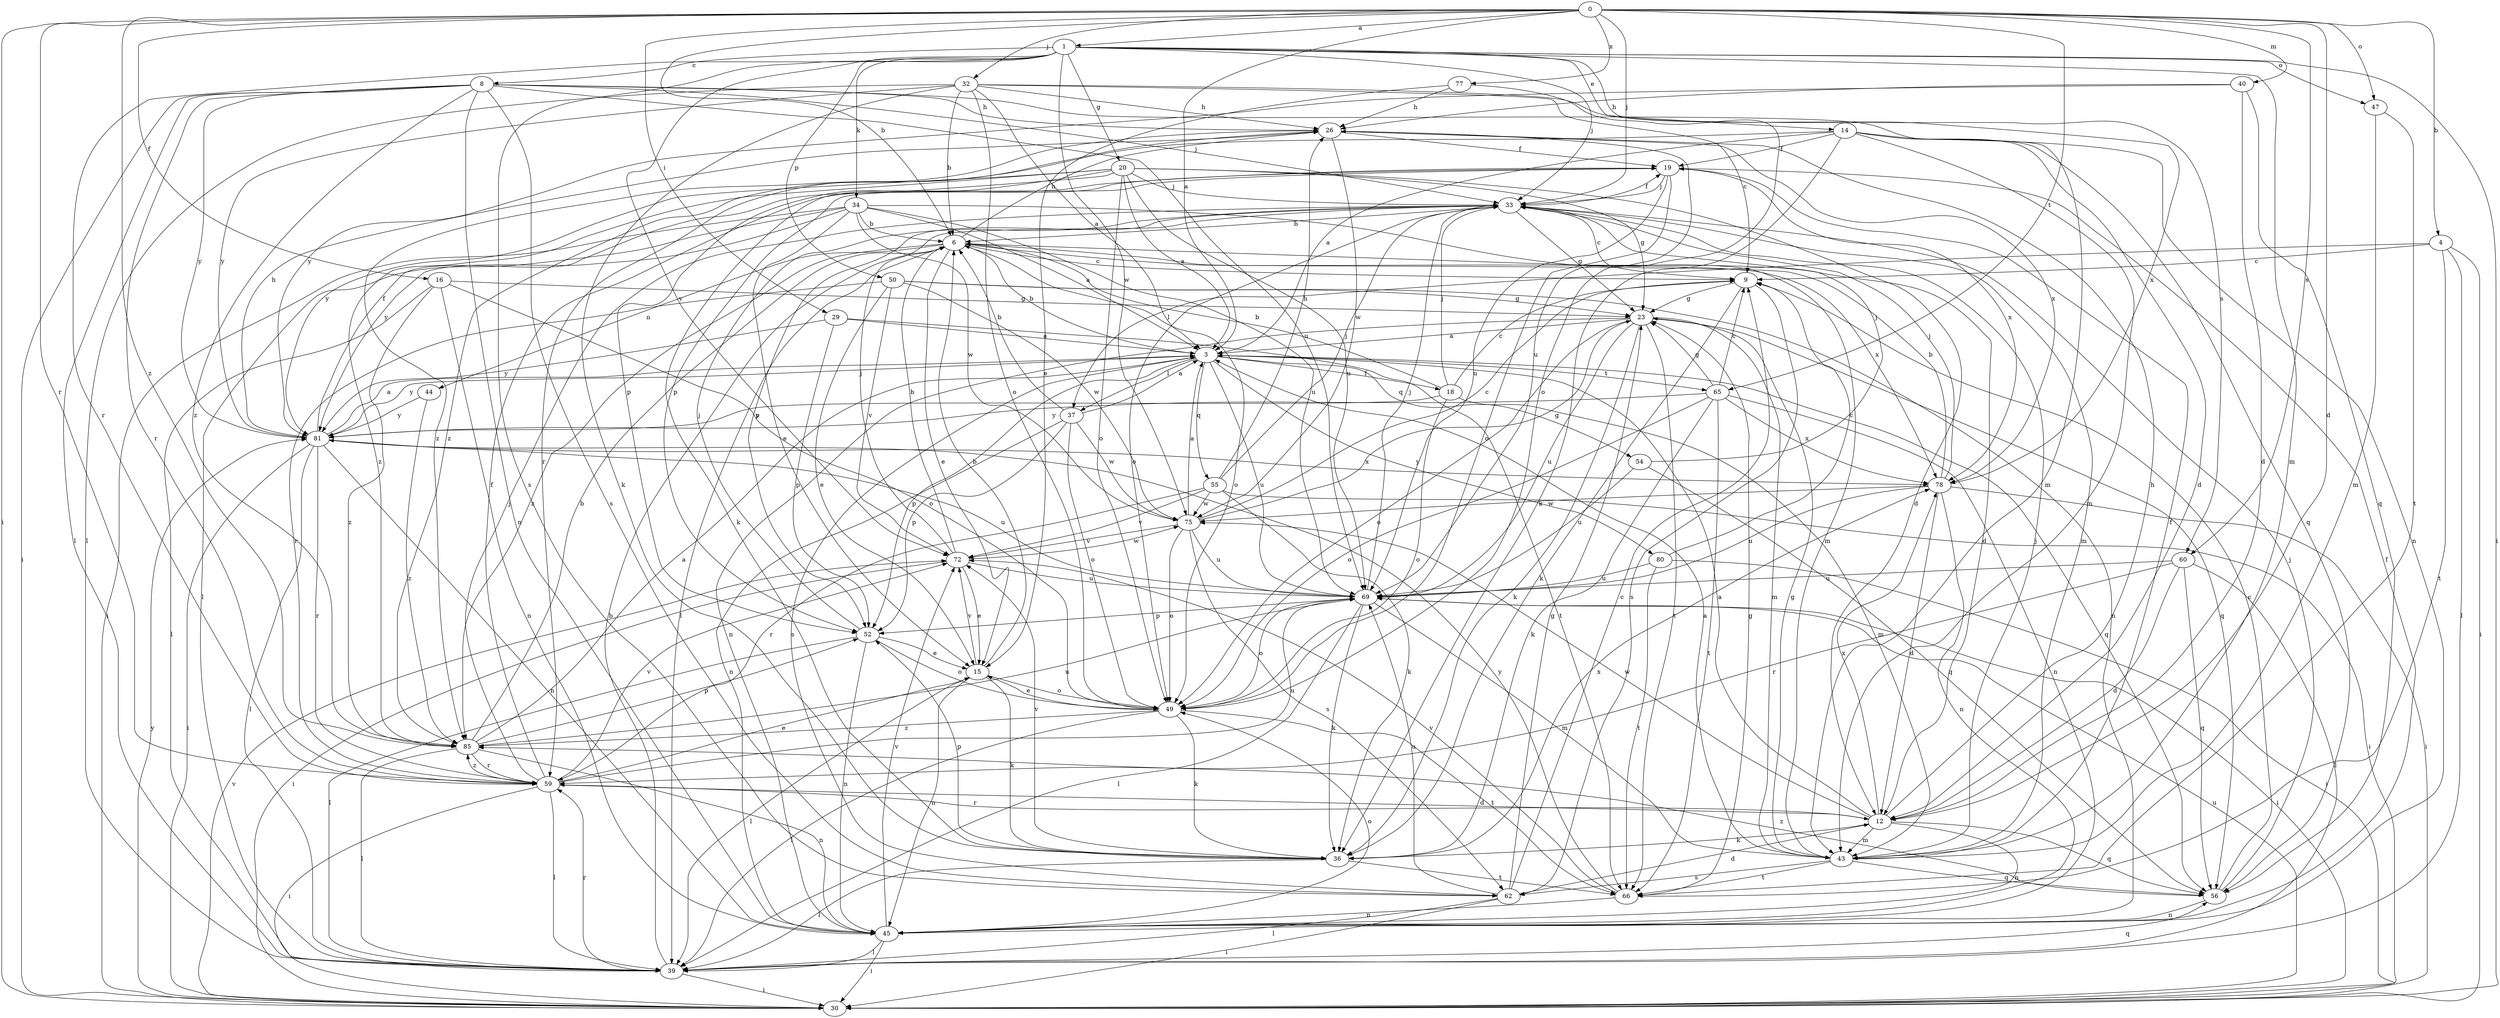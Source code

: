strict digraph  {
0;
1;
3;
4;
6;
8;
9;
12;
14;
15;
16;
18;
19;
20;
23;
26;
29;
30;
32;
33;
34;
36;
37;
39;
40;
43;
44;
45;
47;
49;
50;
52;
54;
55;
56;
59;
60;
62;
65;
66;
69;
72;
75;
77;
78;
80;
81;
85;
0 -> 1  [label=a];
0 -> 3  [label=a];
0 -> 4  [label=b];
0 -> 6  [label=b];
0 -> 12  [label=d];
0 -> 16  [label=f];
0 -> 29  [label=i];
0 -> 30  [label=i];
0 -> 32  [label=j];
0 -> 33  [label=j];
0 -> 40  [label=m];
0 -> 47  [label=o];
0 -> 59  [label=r];
0 -> 60  [label=s];
0 -> 65  [label=t];
0 -> 77  [label=x];
0 -> 85  [label=z];
1 -> 8  [label=c];
1 -> 14  [label=e];
1 -> 20  [label=g];
1 -> 30  [label=i];
1 -> 33  [label=j];
1 -> 34  [label=k];
1 -> 43  [label=m];
1 -> 47  [label=o];
1 -> 50  [label=p];
1 -> 59  [label=r];
1 -> 60  [label=s];
1 -> 62  [label=s];
1 -> 72  [label=v];
1 -> 75  [label=w];
3 -> 6  [label=b];
3 -> 18  [label=f];
3 -> 37  [label=l];
3 -> 52  [label=p];
3 -> 54  [label=q];
3 -> 55  [label=q];
3 -> 56  [label=q];
3 -> 62  [label=s];
3 -> 65  [label=t];
3 -> 69  [label=u];
3 -> 80  [label=y];
3 -> 81  [label=y];
4 -> 9  [label=c];
4 -> 30  [label=i];
4 -> 37  [label=l];
4 -> 39  [label=l];
4 -> 66  [label=t];
6 -> 9  [label=c];
6 -> 12  [label=d];
6 -> 15  [label=e];
6 -> 26  [label=h];
6 -> 39  [label=l];
6 -> 44  [label=n];
6 -> 49  [label=o];
6 -> 78  [label=x];
6 -> 85  [label=z];
8 -> 26  [label=h];
8 -> 30  [label=i];
8 -> 33  [label=j];
8 -> 39  [label=l];
8 -> 43  [label=m];
8 -> 45  [label=n];
8 -> 59  [label=r];
8 -> 62  [label=s];
8 -> 69  [label=u];
8 -> 81  [label=y];
8 -> 85  [label=z];
9 -> 23  [label=g];
9 -> 36  [label=k];
9 -> 62  [label=s];
12 -> 3  [label=a];
12 -> 26  [label=h];
12 -> 36  [label=k];
12 -> 43  [label=m];
12 -> 45  [label=n];
12 -> 56  [label=q];
12 -> 59  [label=r];
12 -> 75  [label=w];
12 -> 78  [label=x];
14 -> 3  [label=a];
14 -> 12  [label=d];
14 -> 19  [label=f];
14 -> 36  [label=k];
14 -> 43  [label=m];
14 -> 45  [label=n];
14 -> 56  [label=q];
14 -> 85  [label=z];
15 -> 6  [label=b];
15 -> 36  [label=k];
15 -> 39  [label=l];
15 -> 45  [label=n];
15 -> 49  [label=o];
15 -> 72  [label=v];
16 -> 23  [label=g];
16 -> 39  [label=l];
16 -> 45  [label=n];
16 -> 49  [label=o];
16 -> 85  [label=z];
18 -> 6  [label=b];
18 -> 9  [label=c];
18 -> 33  [label=j];
18 -> 43  [label=m];
18 -> 49  [label=o];
18 -> 81  [label=y];
19 -> 33  [label=j];
19 -> 49  [label=o];
19 -> 52  [label=p];
19 -> 69  [label=u];
19 -> 78  [label=x];
20 -> 3  [label=a];
20 -> 12  [label=d];
20 -> 23  [label=g];
20 -> 33  [label=j];
20 -> 36  [label=k];
20 -> 49  [label=o];
20 -> 52  [label=p];
20 -> 69  [label=u];
20 -> 81  [label=y];
20 -> 85  [label=z];
23 -> 3  [label=a];
23 -> 36  [label=k];
23 -> 43  [label=m];
23 -> 45  [label=n];
23 -> 49  [label=o];
23 -> 56  [label=q];
23 -> 66  [label=t];
23 -> 69  [label=u];
26 -> 19  [label=f];
26 -> 59  [label=r];
26 -> 69  [label=u];
26 -> 75  [label=w];
26 -> 78  [label=x];
26 -> 85  [label=z];
29 -> 3  [label=a];
29 -> 52  [label=p];
29 -> 66  [label=t];
29 -> 81  [label=y];
30 -> 69  [label=u];
30 -> 72  [label=v];
30 -> 81  [label=y];
32 -> 3  [label=a];
32 -> 6  [label=b];
32 -> 9  [label=c];
32 -> 26  [label=h];
32 -> 36  [label=k];
32 -> 39  [label=l];
32 -> 49  [label=o];
32 -> 78  [label=x];
32 -> 81  [label=y];
33 -> 6  [label=b];
33 -> 9  [label=c];
33 -> 19  [label=f];
33 -> 23  [label=g];
33 -> 43  [label=m];
33 -> 49  [label=o];
33 -> 52  [label=p];
34 -> 3  [label=a];
34 -> 6  [label=b];
34 -> 15  [label=e];
34 -> 30  [label=i];
34 -> 39  [label=l];
34 -> 43  [label=m];
34 -> 69  [label=u];
34 -> 75  [label=w];
34 -> 81  [label=y];
36 -> 39  [label=l];
36 -> 52  [label=p];
36 -> 66  [label=t];
36 -> 72  [label=v];
36 -> 78  [label=x];
37 -> 3  [label=a];
37 -> 6  [label=b];
37 -> 45  [label=n];
37 -> 49  [label=o];
37 -> 52  [label=p];
37 -> 75  [label=w];
39 -> 6  [label=b];
39 -> 30  [label=i];
39 -> 56  [label=q];
39 -> 59  [label=r];
40 -> 12  [label=d];
40 -> 26  [label=h];
40 -> 56  [label=q];
40 -> 81  [label=y];
43 -> 3  [label=a];
43 -> 19  [label=f];
43 -> 23  [label=g];
43 -> 33  [label=j];
43 -> 56  [label=q];
43 -> 62  [label=s];
43 -> 66  [label=t];
44 -> 81  [label=y];
44 -> 85  [label=z];
45 -> 19  [label=f];
45 -> 30  [label=i];
45 -> 39  [label=l];
45 -> 49  [label=o];
45 -> 72  [label=v];
47 -> 43  [label=m];
47 -> 66  [label=t];
49 -> 15  [label=e];
49 -> 36  [label=k];
49 -> 39  [label=l];
49 -> 66  [label=t];
49 -> 85  [label=z];
50 -> 15  [label=e];
50 -> 23  [label=g];
50 -> 45  [label=n];
50 -> 59  [label=r];
50 -> 72  [label=v];
50 -> 75  [label=w];
52 -> 15  [label=e];
52 -> 33  [label=j];
52 -> 39  [label=l];
52 -> 45  [label=n];
52 -> 49  [label=o];
54 -> 33  [label=j];
54 -> 56  [label=q];
54 -> 69  [label=u];
55 -> 26  [label=h];
55 -> 30  [label=i];
55 -> 33  [label=j];
55 -> 36  [label=k];
55 -> 59  [label=r];
55 -> 72  [label=v];
55 -> 75  [label=w];
56 -> 9  [label=c];
56 -> 33  [label=j];
56 -> 45  [label=n];
56 -> 85  [label=z];
59 -> 12  [label=d];
59 -> 15  [label=e];
59 -> 19  [label=f];
59 -> 30  [label=i];
59 -> 33  [label=j];
59 -> 39  [label=l];
59 -> 69  [label=u];
59 -> 72  [label=v];
59 -> 85  [label=z];
60 -> 12  [label=d];
60 -> 39  [label=l];
60 -> 56  [label=q];
60 -> 59  [label=r];
60 -> 69  [label=u];
62 -> 9  [label=c];
62 -> 12  [label=d];
62 -> 23  [label=g];
62 -> 30  [label=i];
62 -> 39  [label=l];
62 -> 69  [label=u];
65 -> 9  [label=c];
65 -> 23  [label=g];
65 -> 36  [label=k];
65 -> 45  [label=n];
65 -> 49  [label=o];
65 -> 66  [label=t];
65 -> 78  [label=x];
65 -> 81  [label=y];
66 -> 23  [label=g];
66 -> 45  [label=n];
66 -> 72  [label=v];
66 -> 81  [label=y];
69 -> 30  [label=i];
69 -> 33  [label=j];
69 -> 36  [label=k];
69 -> 39  [label=l];
69 -> 43  [label=m];
69 -> 49  [label=o];
69 -> 52  [label=p];
72 -> 6  [label=b];
72 -> 15  [label=e];
72 -> 30  [label=i];
72 -> 33  [label=j];
72 -> 69  [label=u];
72 -> 75  [label=w];
75 -> 3  [label=a];
75 -> 9  [label=c];
75 -> 23  [label=g];
75 -> 49  [label=o];
75 -> 62  [label=s];
75 -> 69  [label=u];
75 -> 72  [label=v];
77 -> 15  [label=e];
77 -> 26  [label=h];
77 -> 49  [label=o];
78 -> 6  [label=b];
78 -> 12  [label=d];
78 -> 30  [label=i];
78 -> 33  [label=j];
78 -> 45  [label=n];
78 -> 69  [label=u];
78 -> 75  [label=w];
80 -> 9  [label=c];
80 -> 30  [label=i];
80 -> 66  [label=t];
80 -> 69  [label=u];
81 -> 3  [label=a];
81 -> 19  [label=f];
81 -> 26  [label=h];
81 -> 30  [label=i];
81 -> 39  [label=l];
81 -> 45  [label=n];
81 -> 59  [label=r];
81 -> 69  [label=u];
81 -> 78  [label=x];
85 -> 3  [label=a];
85 -> 6  [label=b];
85 -> 39  [label=l];
85 -> 45  [label=n];
85 -> 52  [label=p];
85 -> 59  [label=r];
85 -> 69  [label=u];
}
